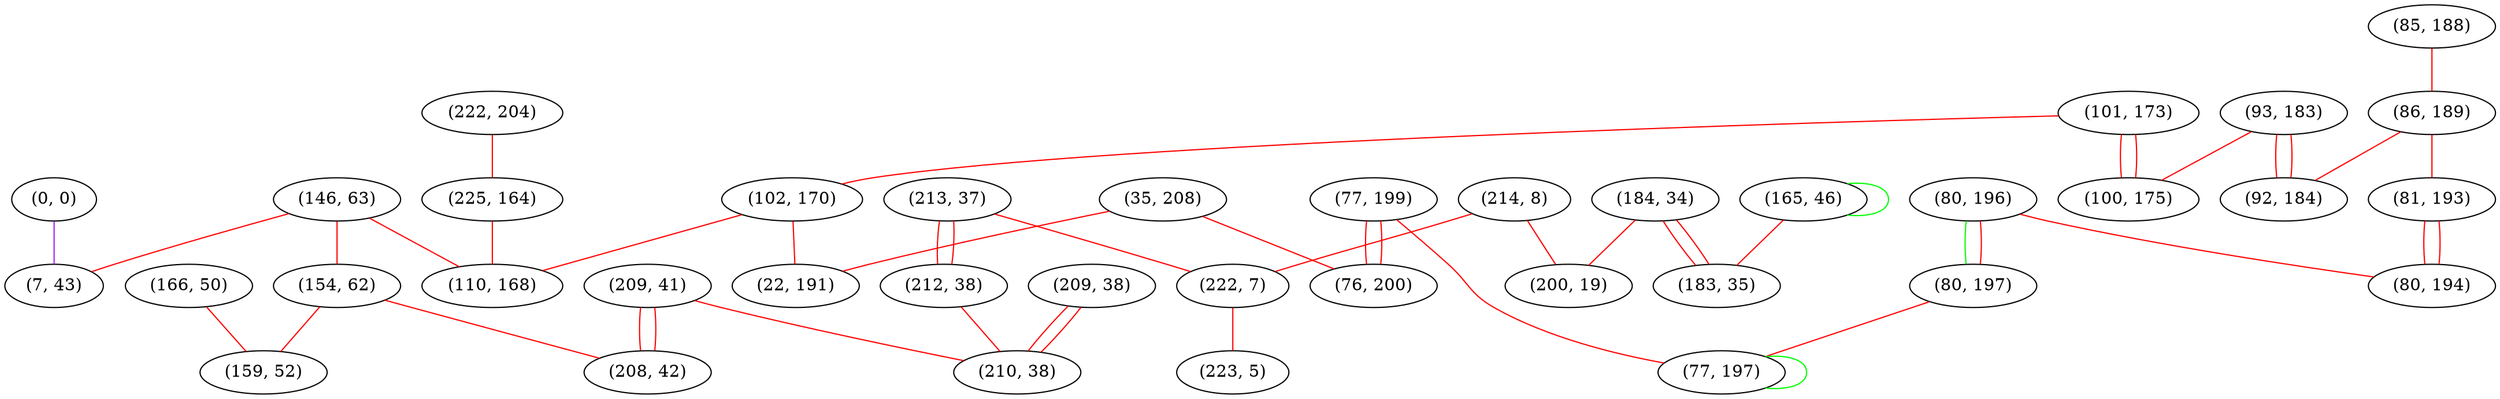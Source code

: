 graph "" {
"(222, 204)";
"(166, 50)";
"(77, 199)";
"(101, 173)";
"(35, 208)";
"(213, 37)";
"(146, 63)";
"(209, 41)";
"(184, 34)";
"(85, 188)";
"(102, 170)";
"(165, 46)";
"(93, 183)";
"(214, 8)";
"(86, 189)";
"(222, 7)";
"(154, 62)";
"(0, 0)";
"(209, 38)";
"(208, 42)";
"(80, 196)";
"(81, 193)";
"(225, 164)";
"(80, 194)";
"(200, 19)";
"(212, 38)";
"(159, 52)";
"(80, 197)";
"(183, 35)";
"(22, 191)";
"(100, 175)";
"(223, 5)";
"(77, 197)";
"(210, 38)";
"(7, 43)";
"(92, 184)";
"(110, 168)";
"(76, 200)";
"(222, 204)" -- "(225, 164)"  [color=red, key=0, weight=1];
"(166, 50)" -- "(159, 52)"  [color=red, key=0, weight=1];
"(77, 199)" -- "(77, 197)"  [color=red, key=0, weight=1];
"(77, 199)" -- "(76, 200)"  [color=red, key=0, weight=1];
"(77, 199)" -- "(76, 200)"  [color=red, key=1, weight=1];
"(101, 173)" -- "(100, 175)"  [color=red, key=0, weight=1];
"(101, 173)" -- "(100, 175)"  [color=red, key=1, weight=1];
"(101, 173)" -- "(102, 170)"  [color=red, key=0, weight=1];
"(35, 208)" -- "(22, 191)"  [color=red, key=0, weight=1];
"(35, 208)" -- "(76, 200)"  [color=red, key=0, weight=1];
"(213, 37)" -- "(222, 7)"  [color=red, key=0, weight=1];
"(213, 37)" -- "(212, 38)"  [color=red, key=0, weight=1];
"(213, 37)" -- "(212, 38)"  [color=red, key=1, weight=1];
"(146, 63)" -- "(7, 43)"  [color=red, key=0, weight=1];
"(146, 63)" -- "(154, 62)"  [color=red, key=0, weight=1];
"(146, 63)" -- "(110, 168)"  [color=red, key=0, weight=1];
"(209, 41)" -- "(210, 38)"  [color=red, key=0, weight=1];
"(209, 41)" -- "(208, 42)"  [color=red, key=0, weight=1];
"(209, 41)" -- "(208, 42)"  [color=red, key=1, weight=1];
"(184, 34)" -- "(183, 35)"  [color=red, key=0, weight=1];
"(184, 34)" -- "(183, 35)"  [color=red, key=1, weight=1];
"(184, 34)" -- "(200, 19)"  [color=red, key=0, weight=1];
"(85, 188)" -- "(86, 189)"  [color=red, key=0, weight=1];
"(102, 170)" -- "(22, 191)"  [color=red, key=0, weight=1];
"(102, 170)" -- "(110, 168)"  [color=red, key=0, weight=1];
"(165, 46)" -- "(165, 46)"  [color=green, key=0, weight=2];
"(165, 46)" -- "(183, 35)"  [color=red, key=0, weight=1];
"(93, 183)" -- "(100, 175)"  [color=red, key=0, weight=1];
"(93, 183)" -- "(92, 184)"  [color=red, key=0, weight=1];
"(93, 183)" -- "(92, 184)"  [color=red, key=1, weight=1];
"(214, 8)" -- "(200, 19)"  [color=red, key=0, weight=1];
"(214, 8)" -- "(222, 7)"  [color=red, key=0, weight=1];
"(86, 189)" -- "(81, 193)"  [color=red, key=0, weight=1];
"(86, 189)" -- "(92, 184)"  [color=red, key=0, weight=1];
"(222, 7)" -- "(223, 5)"  [color=red, key=0, weight=1];
"(154, 62)" -- "(159, 52)"  [color=red, key=0, weight=1];
"(154, 62)" -- "(208, 42)"  [color=red, key=0, weight=1];
"(0, 0)" -- "(7, 43)"  [color=purple, key=0, weight=4];
"(209, 38)" -- "(210, 38)"  [color=red, key=0, weight=1];
"(209, 38)" -- "(210, 38)"  [color=red, key=1, weight=1];
"(80, 196)" -- "(80, 197)"  [color=green, key=0, weight=2];
"(80, 196)" -- "(80, 197)"  [color=red, key=1, weight=1];
"(80, 196)" -- "(80, 194)"  [color=red, key=0, weight=1];
"(81, 193)" -- "(80, 194)"  [color=red, key=0, weight=1];
"(81, 193)" -- "(80, 194)"  [color=red, key=1, weight=1];
"(225, 164)" -- "(110, 168)"  [color=red, key=0, weight=1];
"(212, 38)" -- "(210, 38)"  [color=red, key=0, weight=1];
"(80, 197)" -- "(77, 197)"  [color=red, key=0, weight=1];
"(77, 197)" -- "(77, 197)"  [color=green, key=0, weight=2];
}
